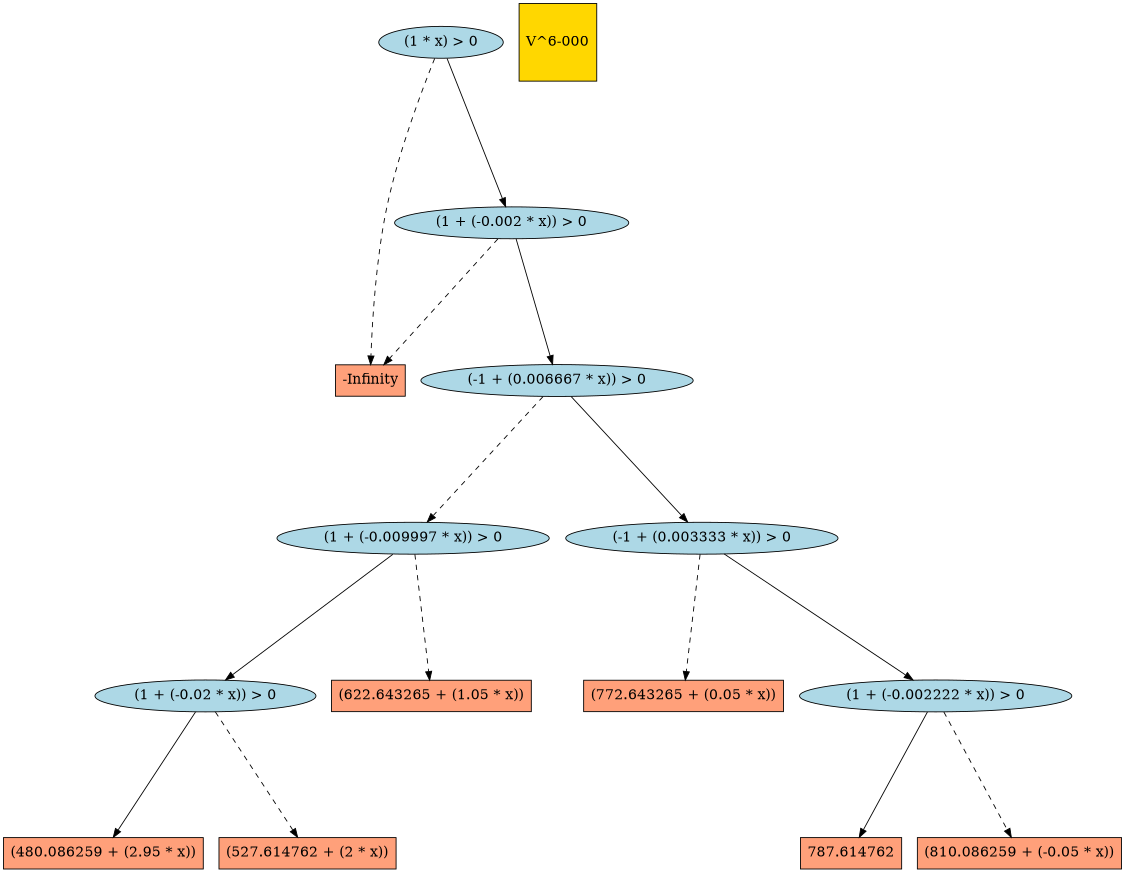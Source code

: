 digraph G { 
graph [ fontname = "Helvetica",fontsize="16",ratio = "auto",
        size="7.5,10",ranksep="2.00" ];
node [fontsize="16"];
"7588" [label="787.614762",fillcolor=lightsalmon,color=black,shape=box,style=filled];
"7150" [label="(772.643265 + (0.05 * x))",fillcolor=lightsalmon,color=black,shape=box,style=filled];
"6537" [label="(1 + (-0.02 * x)) > 0",fillcolor=lightblue,color=black,shape=ellipse,style=filled];
"6348" [label="(480.086259 + (2.95 * x))",fillcolor=lightsalmon,color=black,shape=box,style=filled];
"6538" [label="(1 + (-0.009997 * x)) > 0",fillcolor=lightblue,color=black,shape=ellipse,style=filled];
"8173" [label="(1 + (-0.002222 * x)) > 0",fillcolor=lightblue,color=black,shape=ellipse,style=filled];
"8175" [label="(-1 + (0.006667 * x)) > 0",fillcolor=lightblue,color=black,shape=ellipse,style=filled];
"8174" [label="(-1 + (0.003333 * x)) > 0",fillcolor=lightblue,color=black,shape=ellipse,style=filled];
"7920" [label="(810.086259 + (-0.05 * x))",fillcolor=lightsalmon,color=black,shape=box,style=filled];
"6249" [label="(527.614762 + (2 * x))",fillcolor=lightsalmon,color=black,shape=box,style=filled];
"4" [label="-Infinity",fillcolor=lightsalmon,color=black,shape=box,style=filled];
"6248" [label="(622.643265 + (1.05 * x))",fillcolor=lightsalmon,color=black,shape=box,style=filled];
"8177" [label="(1 * x) > 0",fillcolor=lightblue,color=black,shape=ellipse,style=filled];
"_temp_" [label="V^6-000",fillcolor=gold1,color=black,shape=square,style=filled];
"8176" [label="(1 + (-0.002 * x)) > 0",fillcolor=lightblue,color=black,shape=ellipse,style=filled];
"6537" -> "6249" [color=black,style=dashed];
"6537" -> "6348" [color=black,style=solid];
"6538" -> "6248" [color=black,style=dashed];
"6538" -> "6537" [color=black,style=solid];
"8173" -> "7588" [color=black,style=solid];
"8173" -> "7920" [color=black,style=dashed];
"8175" -> "8174" [color=black,style=solid];
"8175" -> "6538" [color=black,style=dashed];
"8174" -> "8173" [color=black,style=solid];
"8174" -> "7150" [color=black,style=dashed];
"8177" -> "4" [color=black,style=dashed];
"8177" -> "8176" [color=black,style=solid];
"8176" -> "8175" [color=black,style=solid];
"8176" -> "4" [color=black,style=dashed];
}
